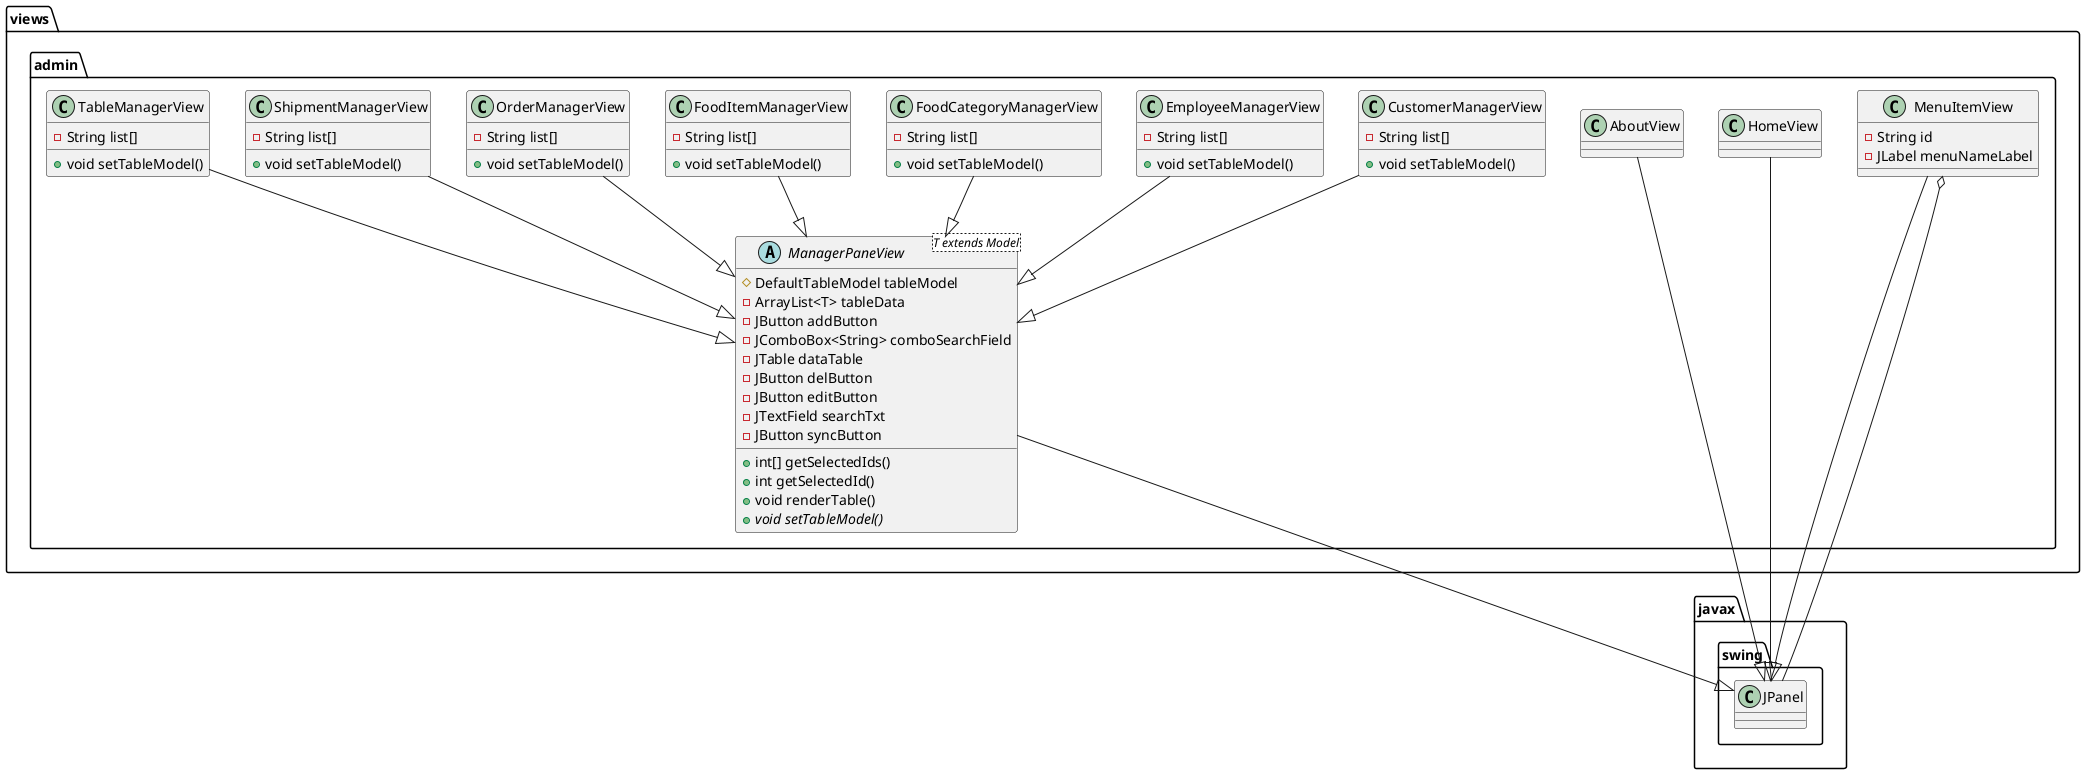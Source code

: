 @startuml
package views.admin {
    abstract class ManagerPaneView<T extends Model> {
        # DefaultTableModel tableModel
        - ArrayList<T> tableData
        - JButton addButton
        - JComboBox<String> comboSearchField
        - JTable dataTable
        - JButton delButton
        - JButton editButton
        - JTextField searchTxt
        - JButton syncButton
        + int[] getSelectedIds()
        + int getSelectedId()
        + void renderTable()
        + {abstract} void setTableModel()
    }
    class AboutView
    class HomeView
    
    class CustomerManagerView {
        - String list[]
        + void setTableModel()
    }

    class EmployeeManagerView {
        - String list[]
        + void setTableModel()
    }

    class FoodCategoryManagerView {
        - String list[]
        + void setTableModel()
    }

    class FoodItemManagerView {
        - String list[]
        + void setTableModel()
    }

    class OrderManagerView {
        - String list[]
        + void setTableModel()
    }

    class ShipmentManagerView {
        - String list[]
        + void setTableModel()
    }

    class TableManagerView {
        - String list[]
        + void setTableModel()
    }
    class MenuItemView {
        - String id
        - JLabel menuNameLabel
    }
}
views.admin.ManagerPaneView --|> javax.swing.JPanel

views.admin.CustomerManagerView --|> views.admin.ManagerPaneView
views.admin.EmployeeManagerView --|> views.admin.ManagerPaneView
views.admin.FoodCategoryManagerView --|> views.admin.ManagerPaneView
views.admin.FoodItemManagerView --|> views.admin.ManagerPaneView
views.admin.OrderManagerView --|> views.admin.ManagerPaneView
views.admin.ShipmentManagerView --|> views.admin.ManagerPaneView
views.admin.TableManagerView --|> views.admin.ManagerPaneView
views.admin.HomeView --|> javax.swing.JPanel
views.admin.AboutView --|> javax.swing.JPanel

views.admin.MenuItemView --|> javax.swing.JPanel
views.admin.MenuItemView o-- javax.swing.JPanel
@enduml